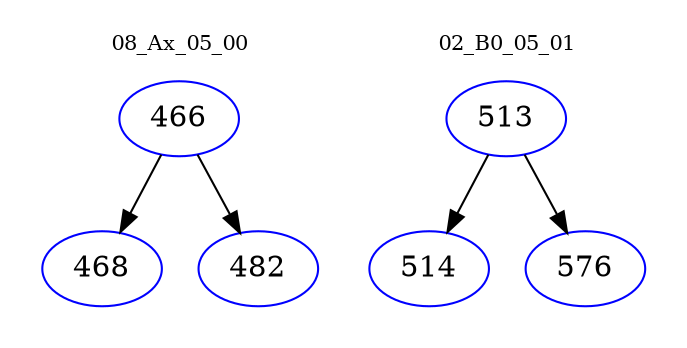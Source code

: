 digraph{
subgraph cluster_0 {
color = white
label = "08_Ax_05_00";
fontsize=10;
T0_466 [label="466", color="blue"]
T0_466 -> T0_468 [color="black"]
T0_468 [label="468", color="blue"]
T0_466 -> T0_482 [color="black"]
T0_482 [label="482", color="blue"]
}
subgraph cluster_1 {
color = white
label = "02_B0_05_01";
fontsize=10;
T1_513 [label="513", color="blue"]
T1_513 -> T1_514 [color="black"]
T1_514 [label="514", color="blue"]
T1_513 -> T1_576 [color="black"]
T1_576 [label="576", color="blue"]
}
}
